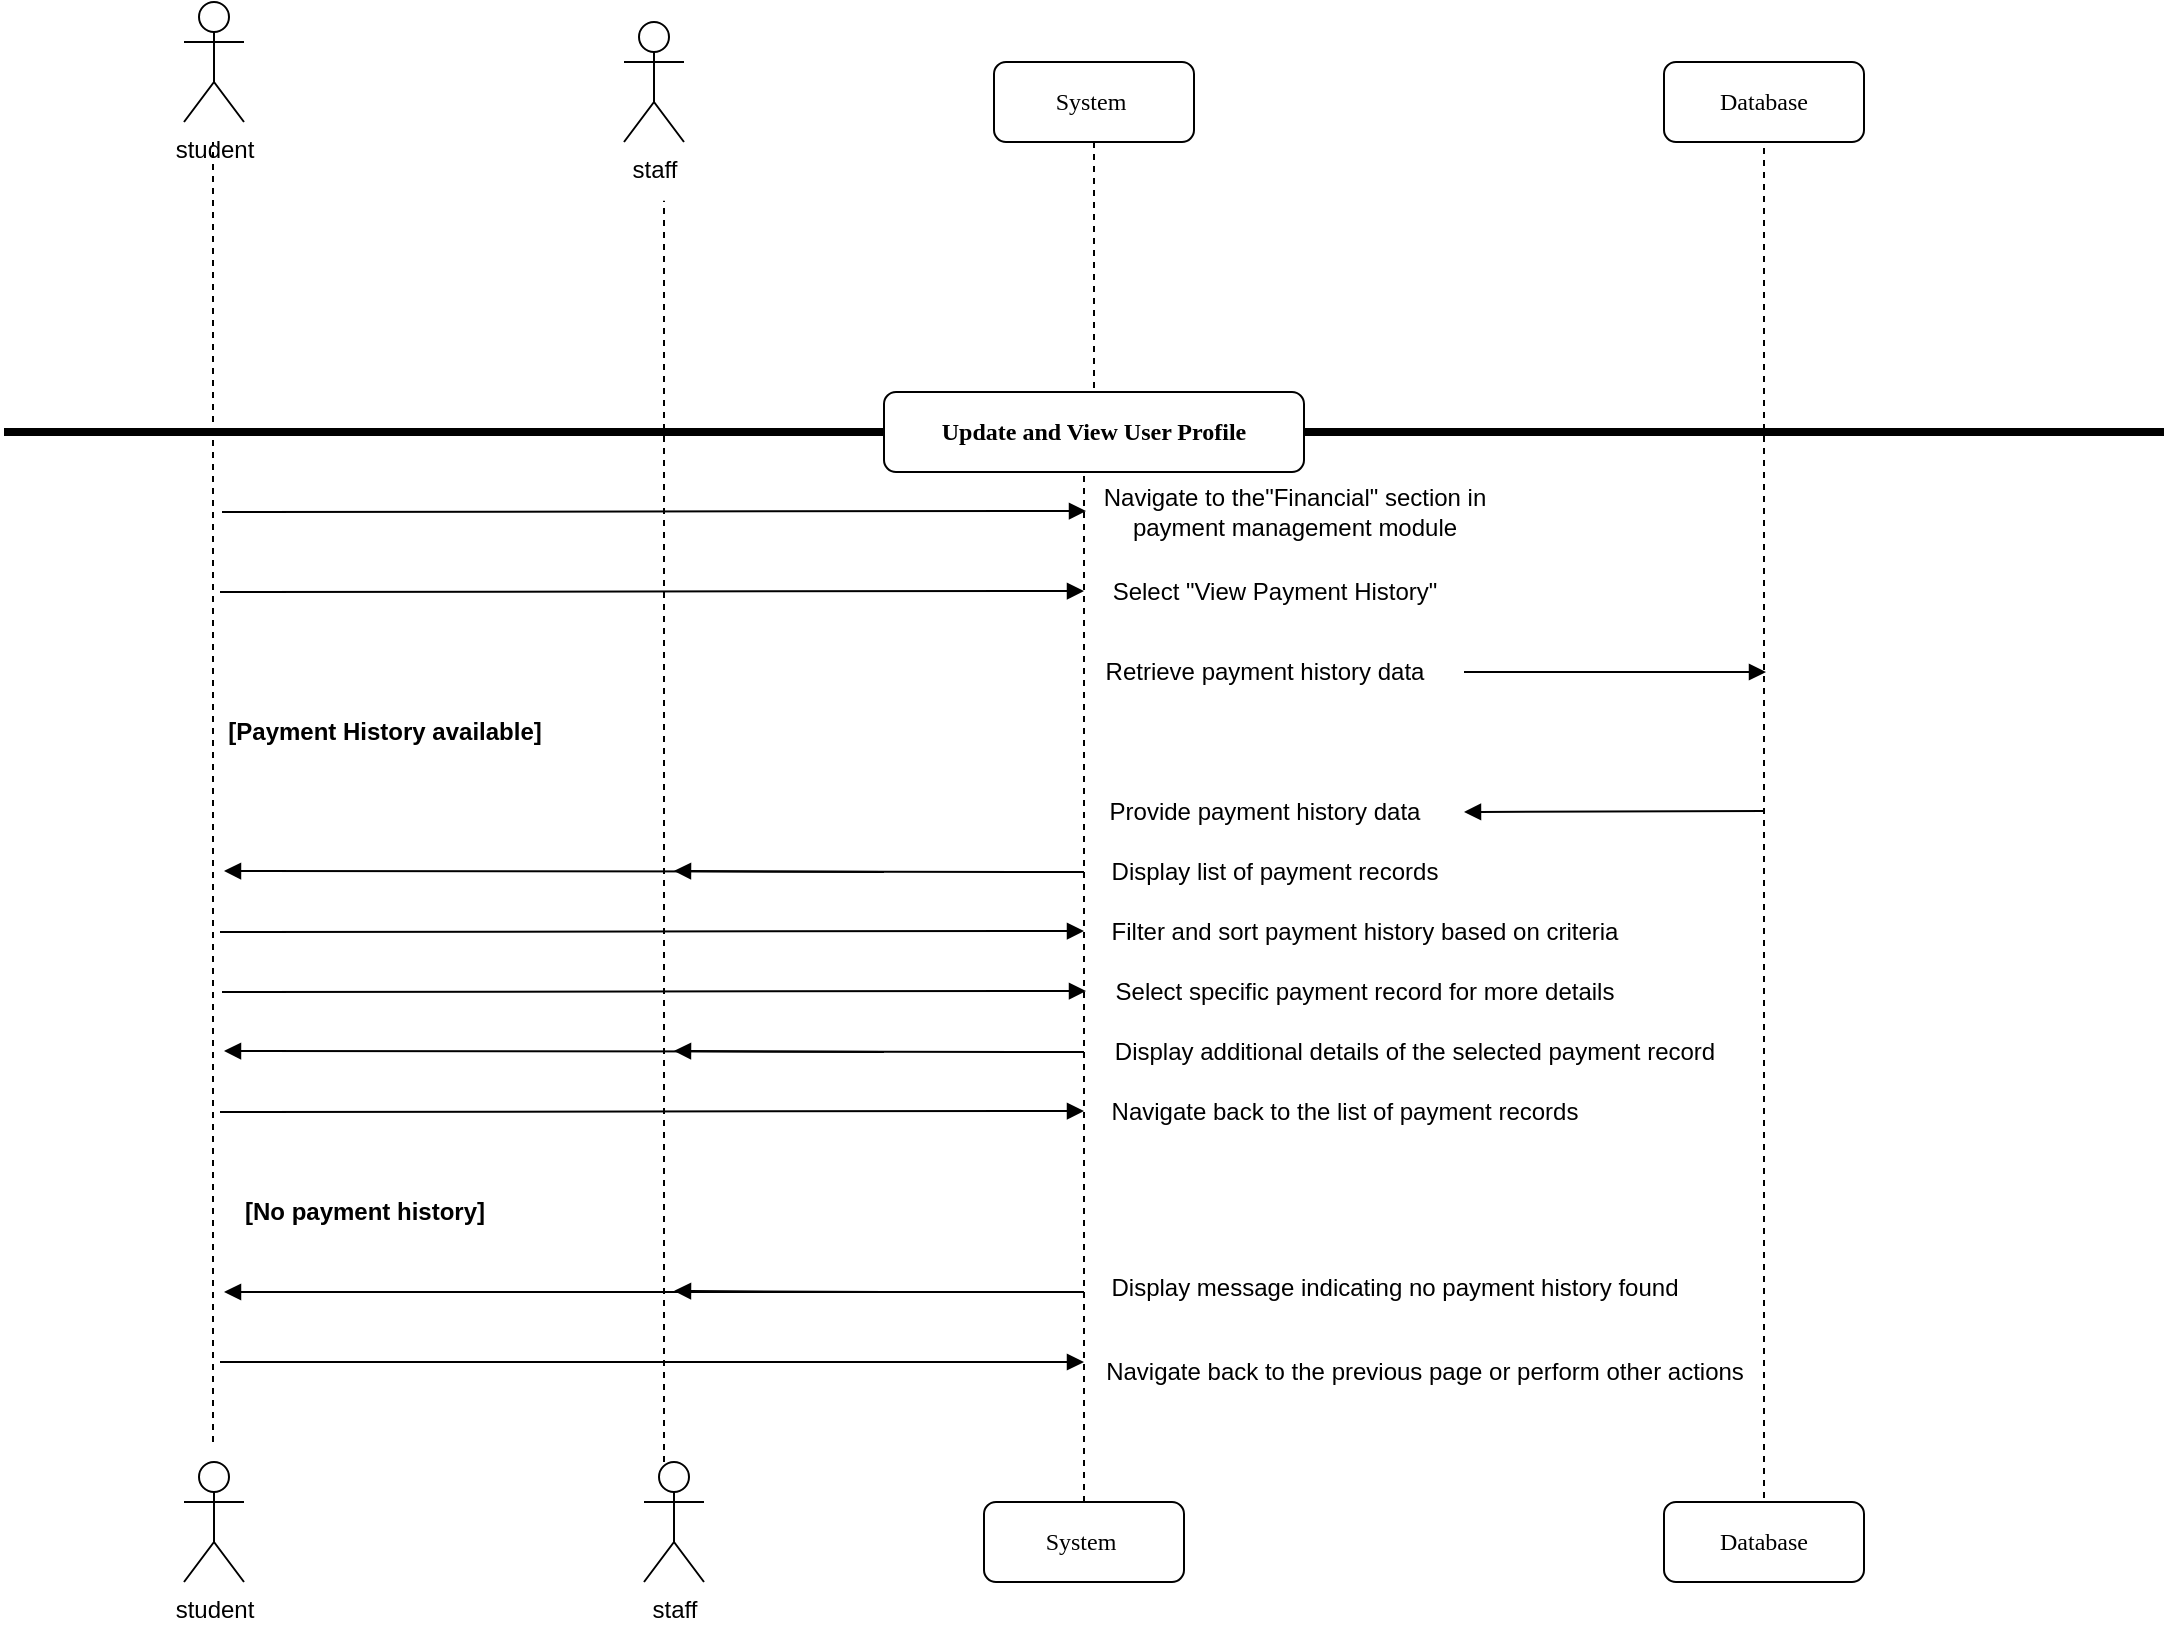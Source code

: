 <mxfile>
    <diagram id="ohl7tq_z8Hn0ang11SFT" name="Page-1">
        <mxGraphModel dx="576" dy="432" grid="1" gridSize="10" guides="1" tooltips="1" connect="1" arrows="1" fold="1" page="1" pageScale="1" pageWidth="850" pageHeight="1100" math="0" shadow="0">
            <root>
                <mxCell id="0"/>
                <mxCell id="1" parent="0"/>
                <mxCell id="2" value="Database" style="shape=umlLifeline;perimeter=lifelinePerimeter;whiteSpace=wrap;html=1;container=1;collapsible=0;recursiveResize=0;outlineConnect=0;rounded=1;shadow=0;comic=0;labelBackgroundColor=none;strokeWidth=1;fontFamily=Verdana;fontSize=12;align=center;" vertex="1" parent="1">
                    <mxGeometry x="840" y="280" width="100" height="40" as="geometry"/>
                </mxCell>
                <mxCell id="3" value="student" style="shape=umlActor;verticalLabelPosition=bottom;verticalAlign=top;html=1;outlineConnect=0;" vertex="1" parent="1">
                    <mxGeometry x="100" y="250" width="30" height="60" as="geometry"/>
                </mxCell>
                <mxCell id="4" value="" style="endArrow=none;dashed=1;html=1;rounded=0;" edge="1" parent="1">
                    <mxGeometry width="50" height="50" relative="1" as="geometry">
                        <mxPoint x="114.5" y="970" as="sourcePoint"/>
                        <mxPoint x="114.5" y="320" as="targetPoint"/>
                    </mxGeometry>
                </mxCell>
                <mxCell id="5" value="staff" style="shape=umlActor;verticalLabelPosition=bottom;verticalAlign=top;html=1;outlineConnect=0;" vertex="1" parent="1">
                    <mxGeometry x="320" y="260" width="30" height="60" as="geometry"/>
                </mxCell>
                <mxCell id="6" value="" style="endArrow=none;dashed=1;html=1;rounded=0;" edge="1" parent="1">
                    <mxGeometry width="50" height="50" relative="1" as="geometry">
                        <mxPoint x="340" y="980.005" as="sourcePoint"/>
                        <mxPoint x="340" y="349.37" as="targetPoint"/>
                    </mxGeometry>
                </mxCell>
                <mxCell id="7" value="" style="endArrow=none;dashed=1;html=1;rounded=0;" edge="1" parent="1" source="14" target="2">
                    <mxGeometry width="50" height="50" relative="1" as="geometry">
                        <mxPoint x="840" y="1000" as="sourcePoint"/>
                        <mxPoint x="740" y="200" as="targetPoint"/>
                    </mxGeometry>
                </mxCell>
                <mxCell id="8" value="" style="line;strokeWidth=4;html=1;perimeter=backbonePerimeter;points=[];outlineConnect=0;" vertex="1" parent="1">
                    <mxGeometry x="10" y="460" width="1080" height="10" as="geometry"/>
                </mxCell>
                <mxCell id="9" value="Navigate to the&quot;Financial&quot; section in &lt;br&gt;payment management module" style="text;html=1;align=center;verticalAlign=middle;resizable=0;points=[];autosize=1;strokeColor=none;fillColor=none;" vertex="1" parent="1">
                    <mxGeometry x="550" y="485" width="210" height="40" as="geometry"/>
                </mxCell>
                <mxCell id="10" value="Select &quot;View Payment History&quot;" style="text;html=1;align=center;verticalAlign=middle;resizable=0;points=[];autosize=1;strokeColor=none;fillColor=none;" vertex="1" parent="1">
                    <mxGeometry x="550" y="530" width="190" height="30" as="geometry"/>
                </mxCell>
                <mxCell id="11" value="Retrieve payment history data" style="text;html=1;align=center;verticalAlign=middle;resizable=0;points=[];autosize=1;strokeColor=none;fillColor=none;" vertex="1" parent="1">
                    <mxGeometry x="550" y="570" width="180" height="30" as="geometry"/>
                </mxCell>
                <mxCell id="12" value="Provide payment history data" style="text;html=1;align=center;verticalAlign=middle;resizable=0;points=[];autosize=1;strokeColor=none;fillColor=none;" vertex="1" parent="1">
                    <mxGeometry x="550" y="640" width="180" height="30" as="geometry"/>
                </mxCell>
                <mxCell id="13" value="System&amp;nbsp;" style="shape=umlLifeline;perimeter=lifelinePerimeter;whiteSpace=wrap;html=1;container=1;collapsible=0;recursiveResize=0;outlineConnect=0;rounded=1;shadow=0;comic=0;labelBackgroundColor=none;strokeWidth=1;fontFamily=Verdana;fontSize=12;align=center;" vertex="1" parent="1">
                    <mxGeometry x="500" y="1000" width="100" height="40" as="geometry"/>
                </mxCell>
                <mxCell id="14" value="Database" style="shape=umlLifeline;perimeter=lifelinePerimeter;whiteSpace=wrap;html=1;container=1;collapsible=0;recursiveResize=0;outlineConnect=0;rounded=1;shadow=0;comic=0;labelBackgroundColor=none;strokeWidth=1;fontFamily=Verdana;fontSize=12;align=center;" vertex="1" parent="1">
                    <mxGeometry x="840" y="1000" width="100" height="40" as="geometry"/>
                </mxCell>
                <mxCell id="15" value="" style="html=1;verticalAlign=bottom;endArrow=block;labelBackgroundColor=none;fontFamily=Verdana;fontSize=12;edgeStyle=elbowEdgeStyle;elbow=vertical;" edge="1" parent="1">
                    <mxGeometry relative="1" as="geometry">
                        <mxPoint x="550" y="895" as="sourcePoint"/>
                        <mxPoint x="120" y="894.52" as="targetPoint"/>
                    </mxGeometry>
                </mxCell>
                <mxCell id="16" value="student" style="shape=umlActor;verticalLabelPosition=bottom;verticalAlign=top;html=1;outlineConnect=0;" vertex="1" parent="1">
                    <mxGeometry x="100" y="980" width="30" height="60" as="geometry"/>
                </mxCell>
                <mxCell id="17" value="staff" style="shape=umlActor;verticalLabelPosition=bottom;verticalAlign=top;html=1;outlineConnect=0;" vertex="1" parent="1">
                    <mxGeometry x="330" y="980" width="30" height="60" as="geometry"/>
                </mxCell>
                <mxCell id="18" value="" style="endArrow=none;dashed=1;html=1;rounded=0;" edge="1" parent="1" source="21" target="19">
                    <mxGeometry width="50" height="50" relative="1" as="geometry">
                        <mxPoint x="550" y="1000" as="sourcePoint"/>
                        <mxPoint x="550" y="120" as="targetPoint"/>
                    </mxGeometry>
                </mxCell>
                <mxCell id="19" value="System&amp;nbsp;" style="shape=umlLifeline;perimeter=lifelinePerimeter;whiteSpace=wrap;html=1;container=1;collapsible=0;recursiveResize=0;outlineConnect=0;rounded=1;shadow=0;comic=0;labelBackgroundColor=none;strokeWidth=1;fontFamily=Verdana;fontSize=12;align=center;" vertex="1" parent="1">
                    <mxGeometry x="505" y="280" width="100" height="40" as="geometry"/>
                </mxCell>
                <mxCell id="20" value="" style="endArrow=none;dashed=1;html=1;rounded=0;entryX=0;entryY=-0.111;entryDx=0;entryDy=0;entryPerimeter=0;" edge="1" parent="1" target="9">
                    <mxGeometry width="50" height="50" relative="1" as="geometry">
                        <mxPoint x="550" y="1000" as="sourcePoint"/>
                        <mxPoint x="550" y="320" as="targetPoint"/>
                    </mxGeometry>
                </mxCell>
                <mxCell id="21" value="&lt;b&gt;Update and View User Profile&lt;/b&gt;" style="shape=umlLifeline;perimeter=lifelinePerimeter;whiteSpace=wrap;html=1;container=1;collapsible=0;recursiveResize=0;outlineConnect=0;rounded=1;shadow=0;comic=0;labelBackgroundColor=none;strokeWidth=1;fontFamily=Verdana;fontSize=12;align=center;" vertex="1" parent="1">
                    <mxGeometry x="450" y="445" width="210" height="40" as="geometry"/>
                </mxCell>
                <mxCell id="22" value="" style="html=1;verticalAlign=bottom;endArrow=block;labelBackgroundColor=none;fontFamily=Verdana;fontSize=12;edgeStyle=elbowEdgeStyle;elbow=vertical;" edge="1" parent="1">
                    <mxGeometry relative="1" as="geometry">
                        <mxPoint x="450" y="894.98" as="sourcePoint"/>
                        <mxPoint x="345" y="894.5" as="targetPoint"/>
                    </mxGeometry>
                </mxCell>
                <mxCell id="23" value="" style="html=1;verticalAlign=bottom;endArrow=block;labelBackgroundColor=none;fontFamily=Verdana;fontSize=12;edgeStyle=elbowEdgeStyle;elbow=vertical;entryX=0.015;entryY=0.4;entryDx=0;entryDy=0;entryPerimeter=0;" edge="1" parent="1">
                    <mxGeometry relative="1" as="geometry">
                        <mxPoint x="119" y="504.99" as="sourcePoint"/>
                        <mxPoint x="551" y="504.5" as="targetPoint"/>
                    </mxGeometry>
                </mxCell>
                <mxCell id="24" value="" style="html=1;verticalAlign=bottom;endArrow=block;labelBackgroundColor=none;fontFamily=Verdana;fontSize=12;edgeStyle=elbowEdgeStyle;elbow=vertical;entryX=0.015;entryY=0.4;entryDx=0;entryDy=0;entryPerimeter=0;" edge="1" parent="1">
                    <mxGeometry relative="1" as="geometry">
                        <mxPoint x="118" y="544.99" as="sourcePoint"/>
                        <mxPoint x="550" y="544.5" as="targetPoint"/>
                    </mxGeometry>
                </mxCell>
                <mxCell id="25" value="" style="html=1;verticalAlign=bottom;endArrow=block;labelBackgroundColor=none;fontFamily=Verdana;fontSize=12;edgeStyle=elbowEdgeStyle;elbow=vertical;" edge="1" parent="1">
                    <mxGeometry relative="1" as="geometry">
                        <mxPoint x="740" y="585" as="sourcePoint"/>
                        <mxPoint x="891" y="584.92" as="targetPoint"/>
                    </mxGeometry>
                </mxCell>
                <mxCell id="26" value="" style="html=1;verticalAlign=bottom;endArrow=block;labelBackgroundColor=none;fontFamily=Verdana;fontSize=12;edgeStyle=elbowEdgeStyle;elbow=vertical;" edge="1" parent="1">
                    <mxGeometry relative="1" as="geometry">
                        <mxPoint x="890" y="654.5" as="sourcePoint"/>
                        <mxPoint x="740" y="654.5" as="targetPoint"/>
                        <Array as="points">
                            <mxPoint x="875" y="655"/>
                        </Array>
                    </mxGeometry>
                </mxCell>
                <mxCell id="27" value="&lt;b&gt;[Payment History available]&lt;/b&gt;" style="text;html=1;align=center;verticalAlign=middle;resizable=0;points=[];autosize=1;strokeColor=none;fillColor=none;" vertex="1" parent="1">
                    <mxGeometry x="110" y="600" width="180" height="30" as="geometry"/>
                </mxCell>
                <mxCell id="28" value="Display list of payment records" style="text;html=1;align=center;verticalAlign=middle;resizable=0;points=[];autosize=1;strokeColor=none;fillColor=none;" vertex="1" parent="1">
                    <mxGeometry x="550" y="670" width="190" height="30" as="geometry"/>
                </mxCell>
                <mxCell id="29" value="Filter and sort payment history based on criteria" style="text;html=1;align=center;verticalAlign=middle;resizable=0;points=[];autosize=1;strokeColor=none;fillColor=none;" vertex="1" parent="1">
                    <mxGeometry x="550" y="700" width="280" height="30" as="geometry"/>
                </mxCell>
                <mxCell id="30" value="Select specific payment record for more details" style="text;html=1;align=center;verticalAlign=middle;resizable=0;points=[];autosize=1;strokeColor=none;fillColor=none;" vertex="1" parent="1">
                    <mxGeometry x="555" y="730" width="270" height="30" as="geometry"/>
                </mxCell>
                <mxCell id="31" value="Navigate back to the list of payment records" style="text;html=1;align=center;verticalAlign=middle;resizable=0;points=[];autosize=1;strokeColor=none;fillColor=none;" vertex="1" parent="1">
                    <mxGeometry x="550" y="790" width="260" height="30" as="geometry"/>
                </mxCell>
                <mxCell id="32" value="&lt;b&gt;[No payment history]&lt;/b&gt;" style="text;html=1;align=center;verticalAlign=middle;resizable=0;points=[];autosize=1;strokeColor=none;fillColor=none;" vertex="1" parent="1">
                    <mxGeometry x="120" y="840" width="140" height="30" as="geometry"/>
                </mxCell>
                <mxCell id="33" value="" style="html=1;verticalAlign=bottom;endArrow=block;labelBackgroundColor=none;fontFamily=Verdana;fontSize=12;edgeStyle=elbowEdgeStyle;elbow=vertical;" edge="1" parent="1">
                    <mxGeometry relative="1" as="geometry">
                        <mxPoint x="550" y="684.98" as="sourcePoint"/>
                        <mxPoint x="120" y="684.5" as="targetPoint"/>
                    </mxGeometry>
                </mxCell>
                <mxCell id="34" value="" style="html=1;verticalAlign=bottom;endArrow=block;labelBackgroundColor=none;fontFamily=Verdana;fontSize=12;edgeStyle=elbowEdgeStyle;elbow=vertical;" edge="1" parent="1">
                    <mxGeometry relative="1" as="geometry">
                        <mxPoint x="450" y="684.98" as="sourcePoint"/>
                        <mxPoint x="345" y="684.5" as="targetPoint"/>
                    </mxGeometry>
                </mxCell>
                <mxCell id="35" value="" style="html=1;verticalAlign=bottom;endArrow=block;labelBackgroundColor=none;fontFamily=Verdana;fontSize=12;edgeStyle=elbowEdgeStyle;elbow=vertical;entryX=0.015;entryY=0.4;entryDx=0;entryDy=0;entryPerimeter=0;" edge="1" parent="1">
                    <mxGeometry relative="1" as="geometry">
                        <mxPoint x="118" y="714.99" as="sourcePoint"/>
                        <mxPoint x="550" y="714.5" as="targetPoint"/>
                    </mxGeometry>
                </mxCell>
                <mxCell id="36" value="" style="html=1;verticalAlign=bottom;endArrow=block;labelBackgroundColor=none;fontFamily=Verdana;fontSize=12;edgeStyle=elbowEdgeStyle;elbow=vertical;entryX=0.015;entryY=0.4;entryDx=0;entryDy=0;entryPerimeter=0;" edge="1" parent="1">
                    <mxGeometry relative="1" as="geometry">
                        <mxPoint x="119" y="744.99" as="sourcePoint"/>
                        <mxPoint x="551" y="744.5" as="targetPoint"/>
                    </mxGeometry>
                </mxCell>
                <mxCell id="37" value="Display additional details of the selected payment record" style="text;html=1;align=center;verticalAlign=middle;resizable=0;points=[];autosize=1;strokeColor=none;fillColor=none;" vertex="1" parent="1">
                    <mxGeometry x="555" y="760" width="320" height="30" as="geometry"/>
                </mxCell>
                <mxCell id="38" value="" style="html=1;verticalAlign=bottom;endArrow=block;labelBackgroundColor=none;fontFamily=Verdana;fontSize=12;edgeStyle=elbowEdgeStyle;elbow=vertical;" edge="1" parent="1">
                    <mxGeometry relative="1" as="geometry">
                        <mxPoint x="550" y="774.98" as="sourcePoint"/>
                        <mxPoint x="120" y="774.5" as="targetPoint"/>
                    </mxGeometry>
                </mxCell>
                <mxCell id="39" value="" style="html=1;verticalAlign=bottom;endArrow=block;labelBackgroundColor=none;fontFamily=Verdana;fontSize=12;edgeStyle=elbowEdgeStyle;elbow=vertical;" edge="1" parent="1">
                    <mxGeometry relative="1" as="geometry">
                        <mxPoint x="450" y="774.98" as="sourcePoint"/>
                        <mxPoint x="345" y="774.5" as="targetPoint"/>
                    </mxGeometry>
                </mxCell>
                <mxCell id="40" value="" style="html=1;verticalAlign=bottom;endArrow=block;labelBackgroundColor=none;fontFamily=Verdana;fontSize=12;edgeStyle=elbowEdgeStyle;elbow=vertical;entryX=0.015;entryY=0.4;entryDx=0;entryDy=0;entryPerimeter=0;" edge="1" parent="1">
                    <mxGeometry relative="1" as="geometry">
                        <mxPoint x="118" y="804.99" as="sourcePoint"/>
                        <mxPoint x="550" y="804.5" as="targetPoint"/>
                    </mxGeometry>
                </mxCell>
                <mxCell id="41" value="Display message indicating no payment history found" style="text;html=1;align=center;verticalAlign=middle;resizable=0;points=[];autosize=1;strokeColor=none;fillColor=none;" vertex="1" parent="1">
                    <mxGeometry x="550" y="878" width="310" height="30" as="geometry"/>
                </mxCell>
                <mxCell id="42" value="" style="html=1;verticalAlign=bottom;endArrow=block;labelBackgroundColor=none;fontFamily=Verdana;fontSize=12;edgeStyle=elbowEdgeStyle;elbow=vertical;entryX=0.015;entryY=0.4;entryDx=0;entryDy=0;entryPerimeter=0;" edge="1" parent="1">
                    <mxGeometry relative="1" as="geometry">
                        <mxPoint x="118" y="930" as="sourcePoint"/>
                        <mxPoint x="550" y="929.51" as="targetPoint"/>
                    </mxGeometry>
                </mxCell>
                <mxCell id="43" value="Navigate back to the previous page or perform other actions" style="text;html=1;align=center;verticalAlign=middle;resizable=0;points=[];autosize=1;strokeColor=none;fillColor=none;" vertex="1" parent="1">
                    <mxGeometry x="550" y="920" width="340" height="30" as="geometry"/>
                </mxCell>
            </root>
        </mxGraphModel>
    </diagram>
</mxfile>